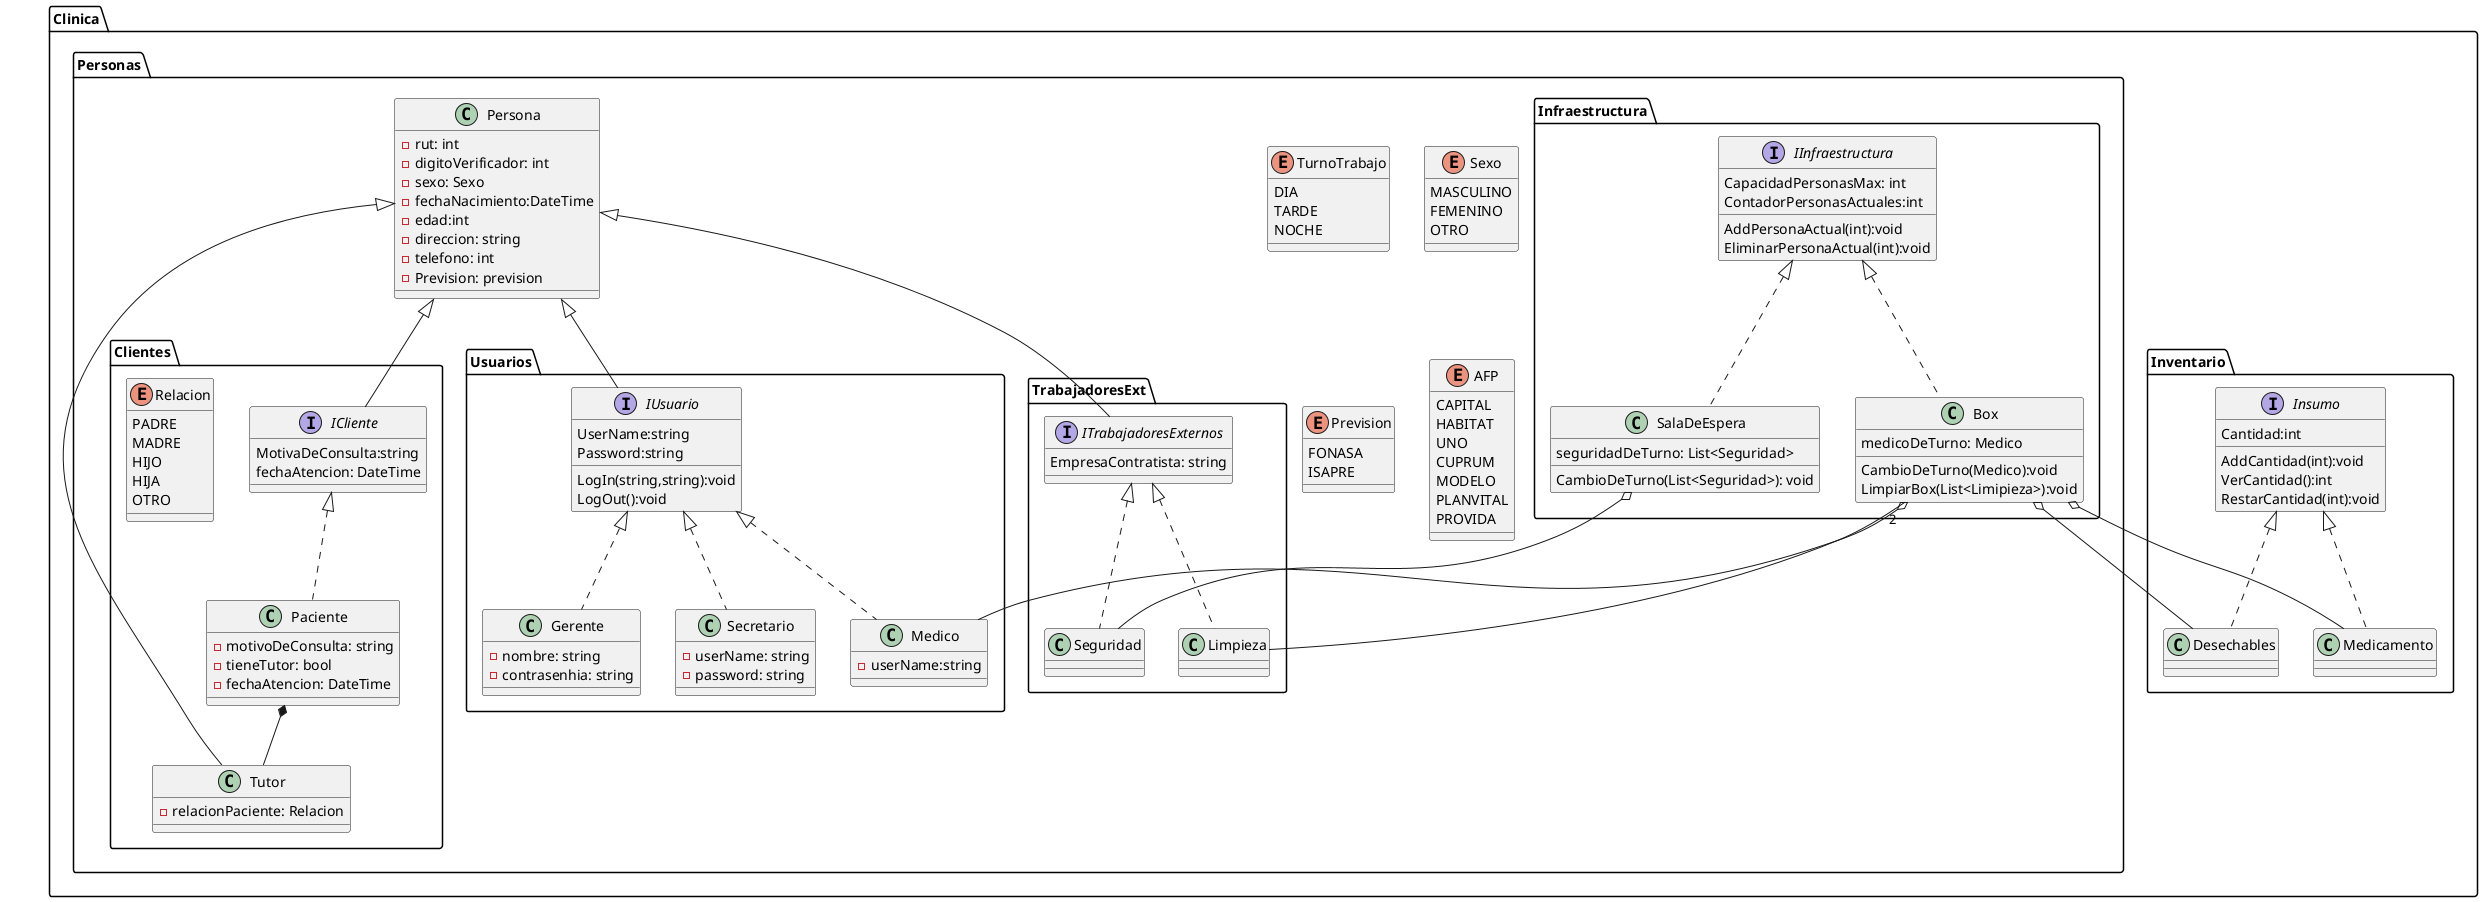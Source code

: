 @startuml Consultorio
package Clinica
{
   
    
    package Inventario
    {

        interface Insumo {
            Cantidad:int
            AddCantidad(int):void
            VerCantidad():int
            RestarCantidad(int):void
        }
        class Medicamento {}
        class Desechables {}
    }
    package Personas
    {

    enum TurnoTrabajo{
        DIA
        TARDE
        NOCHE
    }
    enum Sexo{
        MASCULINO
        FEMENINO
        OTRO
    }
    enum Prevision{
        FONASA
        ISAPRE
    }

    enum AFP{
        CAPITAL
        HABITAT
        UNO
        CUPRUM
        MODELO
        PLANVITAL
        PROVIDA
    }
        class Persona
        {
        - rut: int
        - digitoVerificador: int
        - sexo: Sexo
        - fechaNacimiento:DateTime
        - edad:int
        - direccion: string
        - telefono: int
        - Prevision: prevision
        }

        package TrabajadoresExt
        {
        interface ITrabajadoresExternos{
            EmpresaContratista: string
        }
         class Limpieza{}

        class Seguridad{
        }
        }
        package Clientes
        {
            interface ICliente{
            MotivaDeConsulta:string
            fechaAtencion: DateTime
        }

        enum Relacion{
            PADRE
            MADRE
            HIJO
            HIJA
            OTRO
        }
         class Paciente{
            - motivoDeConsulta: string
            - tieneTutor: bool
            - fechaAtencion: DateTime
        }
        class Tutor{
            - relacionPaciente: Relacion
        }
        }
        

        
        package Usuarios
        {
            interface IUsuario
            {
                LogIn(string,string):void
                LogOut():void
                UserName:string
                Password:string
            }
            class Secretario{
                -userName: string
                -password: string
            }

            class Medico{
                - userName:string
            }

            class Gerente
            {
                -nombre: string
                -contrasenhia: string

            }
          
        }
        package Infraestructura
         {
             interface IInfraestructura{
                 CapacidadPersonasMax: int
                 ContadorPersonasActuales:int
                 AddPersonaActual(int):void
                 EliminarPersonaActual(int):void
             }
             class Box{
                 medicoDeTurno: Medico
                 CambioDeTurno(Medico):void
                 LimpiarBox(List<Limipieza>):void
             }
             class SalaDeEspera {
                 seguridadDeTurno: List<Seguridad>
                 CambioDeTurno(List<Seguridad>): void
             }
             

         }
        'Relaciones
        'Herencias
        Persona<|-- Tutor
       
        'Composicion
        '(Se tienen en campo y no existen sin estar dentro de la clase)
        Paciente *-- Tutor
        'Agregacion
        '(Se tienen en campo pero existen independiente)
        Box o-- Medico
        SalaDeEspera o-- Seguridad
        Box o-- Medicamento
        Box o-- Desechables
        'Asociacion
        '(Interactuan pero son independientes, ej: pueden estar en metodo de el objeto)
        Box "2" -- Limpieza

        'Interfaces:

        'Herencias Interfaces
        Persona <|-- ITrabajadoresExternos
        Persona <|-- ICliente
        Persona <|-- IUsuario
        'Interfaz T externos
        ITrabajadoresExternos <|.. Limpieza
        ITrabajadoresExternos <|.. Seguridad
        'Interfaz Usuarios
        IUsuario <|.. Secretario
        IUsuario <|.. Gerente
        IUsuario <|.. Medico
        'Interfaz Clientes
        ICliente <|.. Paciente
        'Interfaz Insumos
        Insumo <|.. Medicamento
        Insumo <|.. Desechables
        'Interfaz Infraestructura
        IInfraestructura <|.. Box
        IInfraestructura <|.. SalaDeEspera
        
    }
    
}
@enduml